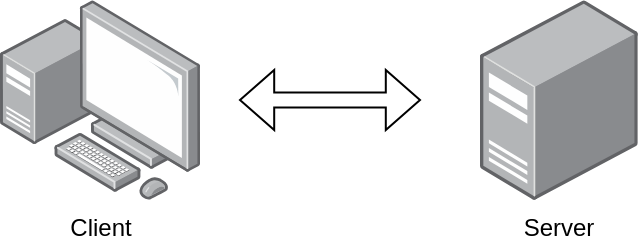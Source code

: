 <mxfile version="13.4.4" type="device"><diagram id="bNpzjGTITx8JDTkXgXIp" name="第 1 页"><mxGraphModel dx="772" dy="523" grid="0" gridSize="10" guides="1" tooltips="1" connect="1" arrows="1" fold="1" page="1" pageScale="1" pageWidth="827" pageHeight="1169" math="0" shadow="0"><root><mxCell id="0"/><mxCell id="1" parent="0"/><mxCell id="p6xbcgug90V7nNMmASwA-6" value="Server" style="points=[];aspect=fixed;html=1;align=center;shadow=0;dashed=0;image;image=img/lib/allied_telesis/computer_and_terminals/Server_Desktop.svg;" vertex="1" parent="1"><mxGeometry x="330" y="140" width="78.89" height="100" as="geometry"/></mxCell><mxCell id="p6xbcgug90V7nNMmASwA-10" value="Client" style="points=[];aspect=fixed;html=1;align=center;shadow=0;dashed=0;image;image=img/lib/allied_telesis/computer_and_terminals/Personal_Computer_with_Server.svg;" vertex="1" parent="1"><mxGeometry x="90" y="140" width="100" height="100" as="geometry"/></mxCell><mxCell id="p6xbcgug90V7nNMmASwA-11" value="" style="shape=doubleArrow;whiteSpace=wrap;html=1;arrowWidth=0.25;arrowSize=0.19;" vertex="1" parent="1"><mxGeometry x="210" y="175" width="90" height="30" as="geometry"/></mxCell></root></mxGraphModel></diagram></mxfile>